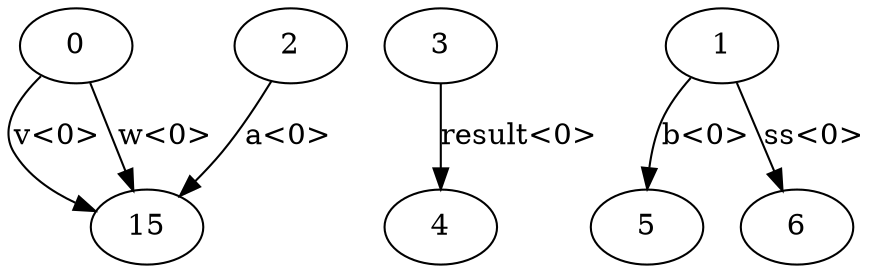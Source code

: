 digraph G {
n0->n15 [label="v<0>"]
n0->n15 [label="w<0>"]
n0[label="0"]
n15[label="15"]
n3->n4 [label="result<0>"]
n3[label="3"]
n4[label="4"]
n1->n5 [label="b<0>"]
n1->n6 [label="ss<0>"]
n1[label="1"]
n5[label="5"]
n6[label="6"]
n2->n15 [label="a<0>"]
n15[label="15"]
n2[label="2"]
}
